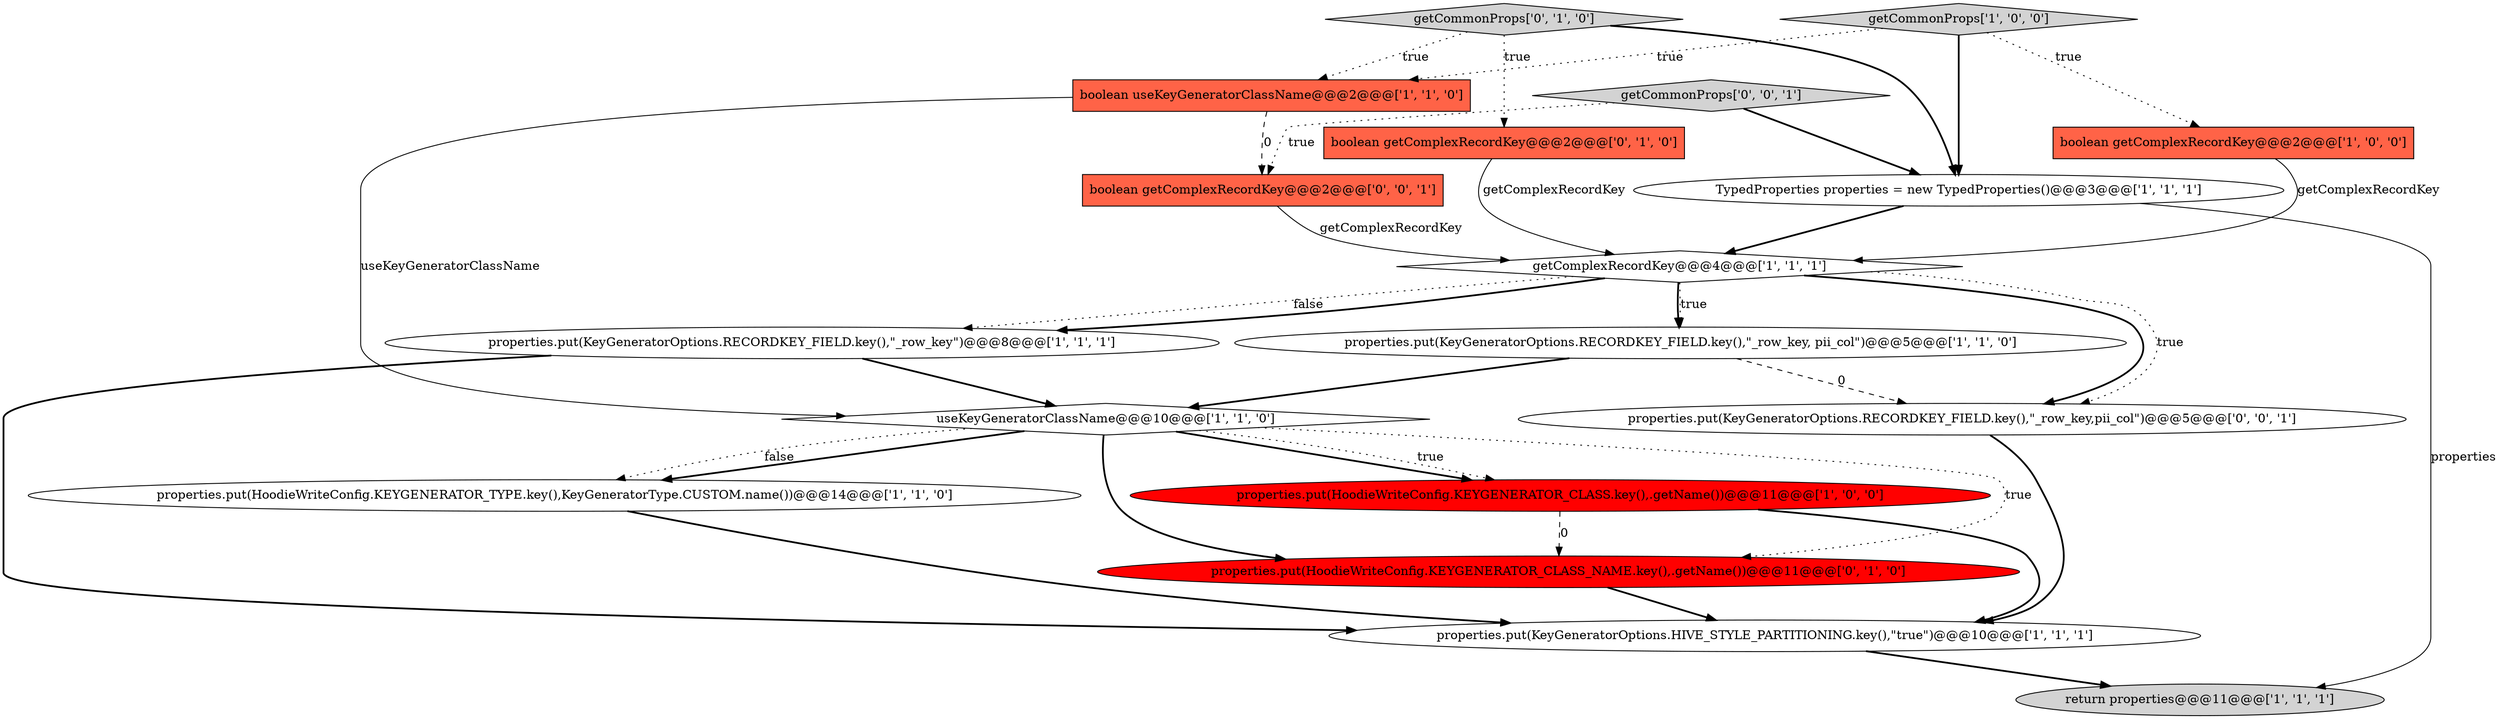 digraph {
12 [style = filled, label = "boolean getComplexRecordKey@@@2@@@['0', '1', '0']", fillcolor = tomato, shape = box image = "AAA0AAABBB2BBB"];
5 [style = filled, label = "properties.put(HoodieWriteConfig.KEYGENERATOR_CLASS.key(),.getName())@@@11@@@['1', '0', '0']", fillcolor = red, shape = ellipse image = "AAA1AAABBB1BBB"];
1 [style = filled, label = "properties.put(KeyGeneratorOptions.RECORDKEY_FIELD.key(),\"_row_key, pii_col\")@@@5@@@['1', '1', '0']", fillcolor = white, shape = ellipse image = "AAA0AAABBB1BBB"];
13 [style = filled, label = "properties.put(HoodieWriteConfig.KEYGENERATOR_CLASS_NAME.key(),.getName())@@@11@@@['0', '1', '0']", fillcolor = red, shape = ellipse image = "AAA1AAABBB2BBB"];
10 [style = filled, label = "return properties@@@11@@@['1', '1', '1']", fillcolor = lightgray, shape = ellipse image = "AAA0AAABBB1BBB"];
15 [style = filled, label = "boolean getComplexRecordKey@@@2@@@['0', '0', '1']", fillcolor = tomato, shape = box image = "AAA0AAABBB3BBB"];
17 [style = filled, label = "getCommonProps['0', '0', '1']", fillcolor = lightgray, shape = diamond image = "AAA0AAABBB3BBB"];
0 [style = filled, label = "TypedProperties properties = new TypedProperties()@@@3@@@['1', '1', '1']", fillcolor = white, shape = ellipse image = "AAA0AAABBB1BBB"];
3 [style = filled, label = "properties.put(KeyGeneratorOptions.HIVE_STYLE_PARTITIONING.key(),\"true\")@@@10@@@['1', '1', '1']", fillcolor = white, shape = ellipse image = "AAA0AAABBB1BBB"];
14 [style = filled, label = "getCommonProps['0', '1', '0']", fillcolor = lightgray, shape = diamond image = "AAA0AAABBB2BBB"];
16 [style = filled, label = "properties.put(KeyGeneratorOptions.RECORDKEY_FIELD.key(),\"_row_key,pii_col\")@@@5@@@['0', '0', '1']", fillcolor = white, shape = ellipse image = "AAA0AAABBB3BBB"];
4 [style = filled, label = "boolean getComplexRecordKey@@@2@@@['1', '0', '0']", fillcolor = tomato, shape = box image = "AAA0AAABBB1BBB"];
11 [style = filled, label = "getComplexRecordKey@@@4@@@['1', '1', '1']", fillcolor = white, shape = diamond image = "AAA0AAABBB1BBB"];
2 [style = filled, label = "properties.put(KeyGeneratorOptions.RECORDKEY_FIELD.key(),\"_row_key\")@@@8@@@['1', '1', '1']", fillcolor = white, shape = ellipse image = "AAA0AAABBB1BBB"];
7 [style = filled, label = "getCommonProps['1', '0', '0']", fillcolor = lightgray, shape = diamond image = "AAA0AAABBB1BBB"];
6 [style = filled, label = "boolean useKeyGeneratorClassName@@@2@@@['1', '1', '0']", fillcolor = tomato, shape = box image = "AAA0AAABBB1BBB"];
9 [style = filled, label = "useKeyGeneratorClassName@@@10@@@['1', '1', '0']", fillcolor = white, shape = diamond image = "AAA0AAABBB1BBB"];
8 [style = filled, label = "properties.put(HoodieWriteConfig.KEYGENERATOR_TYPE.key(),KeyGeneratorType.CUSTOM.name())@@@14@@@['1', '1', '0']", fillcolor = white, shape = ellipse image = "AAA0AAABBB1BBB"];
5->13 [style = dashed, label="0"];
5->3 [style = bold, label=""];
11->16 [style = bold, label=""];
16->3 [style = bold, label=""];
7->6 [style = dotted, label="true"];
6->9 [style = solid, label="useKeyGeneratorClassName"];
14->12 [style = dotted, label="true"];
11->1 [style = bold, label=""];
11->1 [style = dotted, label="true"];
12->11 [style = solid, label="getComplexRecordKey"];
2->3 [style = bold, label=""];
8->3 [style = bold, label=""];
11->2 [style = dotted, label="false"];
0->11 [style = bold, label=""];
14->6 [style = dotted, label="true"];
7->0 [style = bold, label=""];
2->9 [style = bold, label=""];
9->8 [style = bold, label=""];
11->2 [style = bold, label=""];
1->9 [style = bold, label=""];
4->11 [style = solid, label="getComplexRecordKey"];
9->8 [style = dotted, label="false"];
3->10 [style = bold, label=""];
17->0 [style = bold, label=""];
17->15 [style = dotted, label="true"];
13->3 [style = bold, label=""];
14->0 [style = bold, label=""];
6->15 [style = dashed, label="0"];
1->16 [style = dashed, label="0"];
0->10 [style = solid, label="properties"];
9->13 [style = dotted, label="true"];
7->4 [style = dotted, label="true"];
9->5 [style = bold, label=""];
11->16 [style = dotted, label="true"];
15->11 [style = solid, label="getComplexRecordKey"];
9->13 [style = bold, label=""];
9->5 [style = dotted, label="true"];
}
